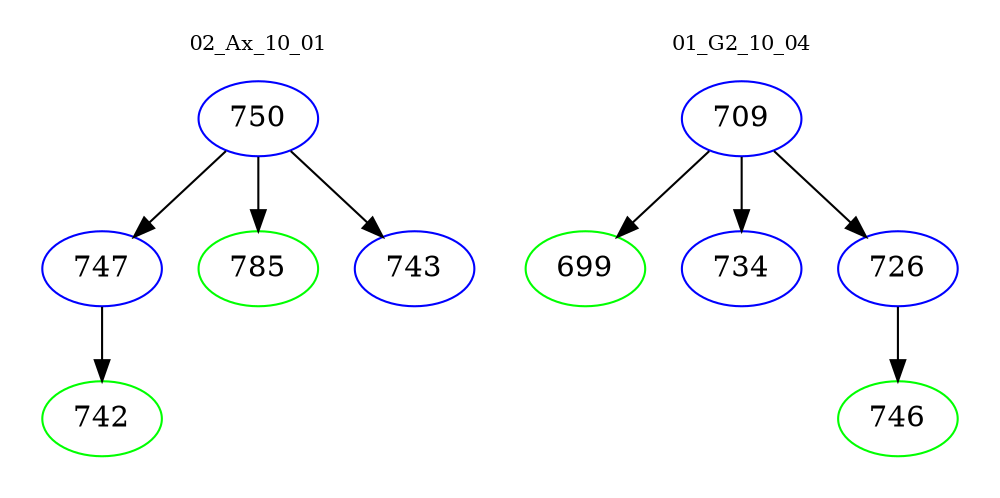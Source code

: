 digraph{
subgraph cluster_0 {
color = white
label = "02_Ax_10_01";
fontsize=10;
T0_750 [label="750", color="blue"]
T0_750 -> T0_747 [color="black"]
T0_747 [label="747", color="blue"]
T0_747 -> T0_742 [color="black"]
T0_742 [label="742", color="green"]
T0_750 -> T0_785 [color="black"]
T0_785 [label="785", color="green"]
T0_750 -> T0_743 [color="black"]
T0_743 [label="743", color="blue"]
}
subgraph cluster_1 {
color = white
label = "01_G2_10_04";
fontsize=10;
T1_709 [label="709", color="blue"]
T1_709 -> T1_699 [color="black"]
T1_699 [label="699", color="green"]
T1_709 -> T1_734 [color="black"]
T1_734 [label="734", color="blue"]
T1_709 -> T1_726 [color="black"]
T1_726 [label="726", color="blue"]
T1_726 -> T1_746 [color="black"]
T1_746 [label="746", color="green"]
}
}
